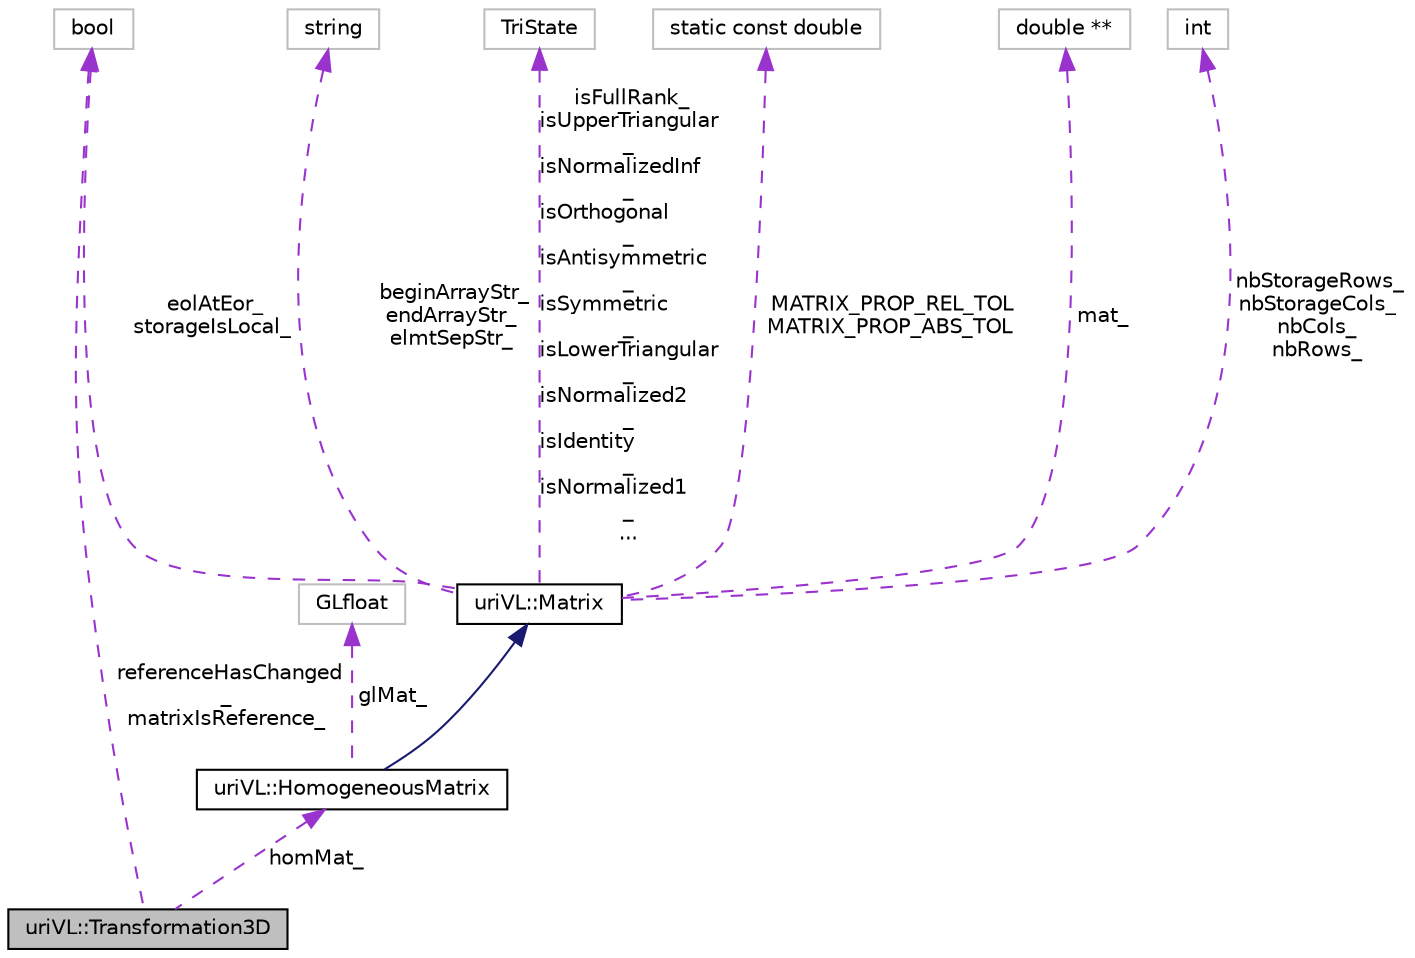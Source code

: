 digraph "uriVL::Transformation3D"
{
  edge [fontname="Helvetica",fontsize="10",labelfontname="Helvetica",labelfontsize="10"];
  node [fontname="Helvetica",fontsize="10",shape=record];
  Node1 [label="uriVL::Transformation3D",height=0.2,width=0.4,color="black", fillcolor="grey75", style="filled", fontcolor="black"];
  Node2 -> Node1 [dir="back",color="darkorchid3",fontsize="10",style="dashed",label=" homMat_" ,fontname="Helvetica"];
  Node2 [label="uriVL::HomogeneousMatrix",height=0.2,width=0.4,color="black", fillcolor="white", style="filled",URL="$classuriVL_1_1HomogeneousMatrix.html",tooltip="Implements 4x4 homogeneous matrices used to represent 3D transformations. "];
  Node3 -> Node2 [dir="back",color="midnightblue",fontsize="10",style="solid",fontname="Helvetica"];
  Node3 [label="uriVL::Matrix",height=0.2,width=0.4,color="black", fillcolor="white", style="filled",URL="$classuriVL_1_1Matrix.html",tooltip="Implements the Matrix class of Linear Algebra matrices. "];
  Node4 -> Node3 [dir="back",color="darkorchid3",fontsize="10",style="dashed",label=" nbStorageRows_\nnbStorageCols_\nnbCols_\nnbRows_" ,fontname="Helvetica"];
  Node4 [label="int",height=0.2,width=0.4,color="grey75", fillcolor="white", style="filled"];
  Node5 -> Node3 [dir="back",color="darkorchid3",fontsize="10",style="dashed",label=" beginArrayStr_\nendArrayStr_\nelmtSepStr_" ,fontname="Helvetica"];
  Node5 [label="string",height=0.2,width=0.4,color="grey75", fillcolor="white", style="filled"];
  Node6 -> Node3 [dir="back",color="darkorchid3",fontsize="10",style="dashed",label=" eolAtEor_\nstorageIsLocal_" ,fontname="Helvetica"];
  Node6 [label="bool",height=0.2,width=0.4,color="grey75", fillcolor="white", style="filled"];
  Node7 -> Node3 [dir="back",color="darkorchid3",fontsize="10",style="dashed",label=" isFullRank_\nisUpperTriangular\l_\nisNormalizedInf\l_\nisOrthogonal\l_\nisAntisymmetric\l_\nisSymmetric\l_\nisLowerTriangular\l_\nisNormalized2\l_\nisIdentity\l_\nisNormalized1\l_\n..." ,fontname="Helvetica"];
  Node7 [label="TriState",height=0.2,width=0.4,color="grey75", fillcolor="white", style="filled"];
  Node8 -> Node3 [dir="back",color="darkorchid3",fontsize="10",style="dashed",label=" MATRIX_PROP_REL_TOL\nMATRIX_PROP_ABS_TOL" ,fontname="Helvetica"];
  Node8 [label="static const double",height=0.2,width=0.4,color="grey75", fillcolor="white", style="filled"];
  Node9 -> Node3 [dir="back",color="darkorchid3",fontsize="10",style="dashed",label=" mat_" ,fontname="Helvetica"];
  Node9 [label="double **",height=0.2,width=0.4,color="grey75", fillcolor="white", style="filled"];
  Node10 -> Node2 [dir="back",color="darkorchid3",fontsize="10",style="dashed",label=" glMat_" ,fontname="Helvetica"];
  Node10 [label="GLfloat",height=0.2,width=0.4,color="grey75", fillcolor="white", style="filled"];
  Node6 -> Node1 [dir="back",color="darkorchid3",fontsize="10",style="dashed",label=" referenceHasChanged\l_\nmatrixIsReference_" ,fontname="Helvetica"];
}
